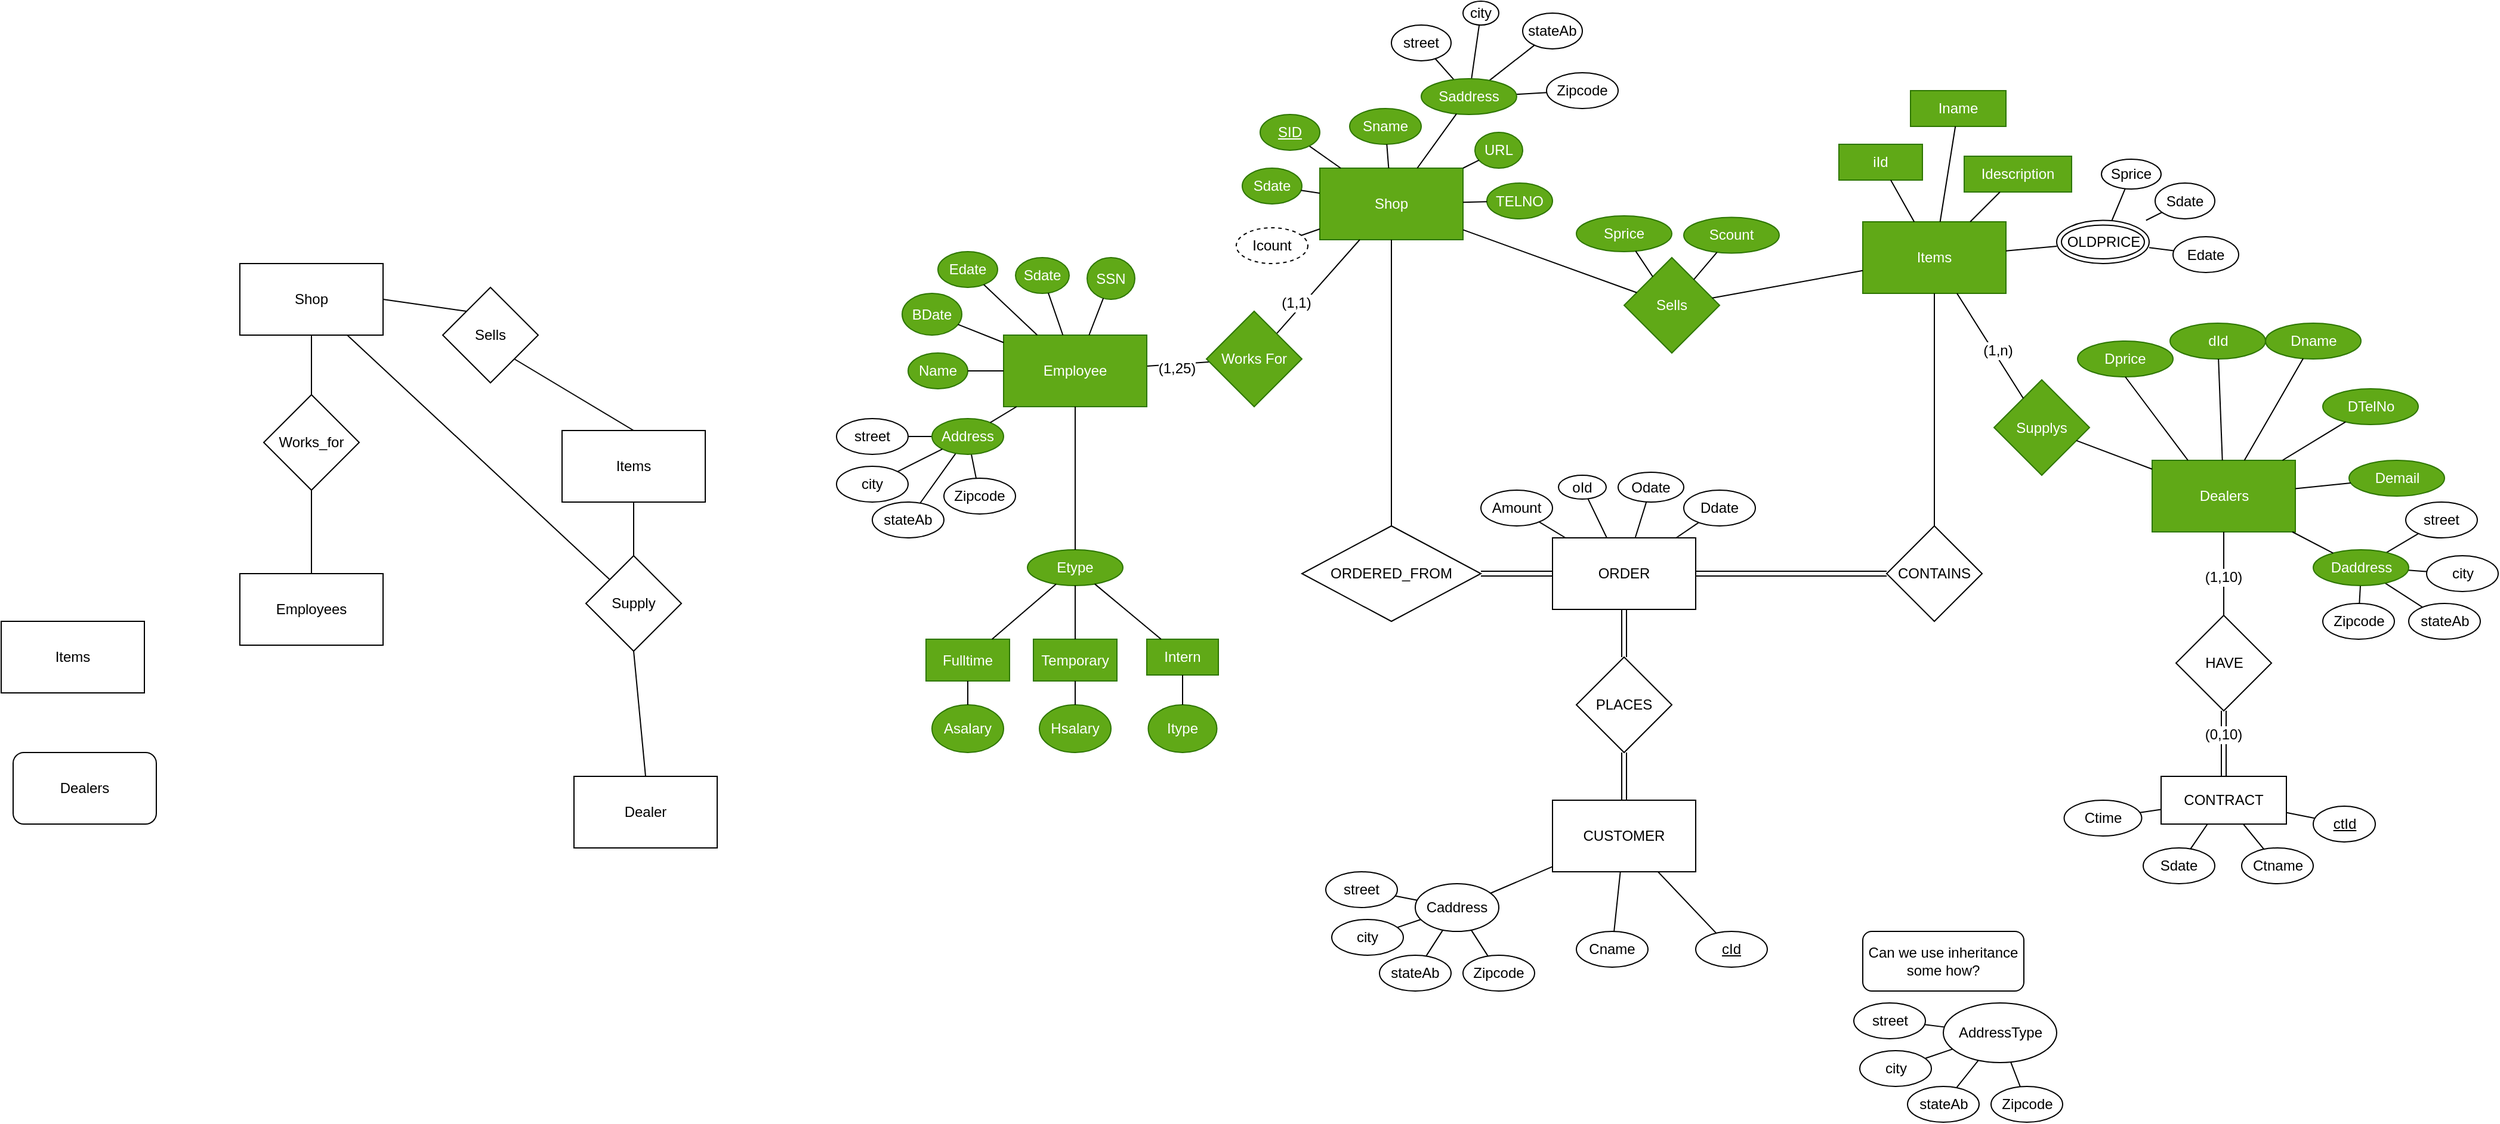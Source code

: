 <mxfile version="23.1.1" type="github">
  <diagram name="Page-1" id="Sn4nD9zG-_jlpiyMKoH1">
    <mxGraphModel dx="2840" dy="1083" grid="1" gridSize="10" guides="1" tooltips="1" connect="1" arrows="1" fold="1" page="1" pageScale="1" pageWidth="850" pageHeight="1100" math="0" shadow="0">
      <root>
        <mxCell id="0" />
        <mxCell id="1" parent="0" />
        <mxCell id="K-MZXN58Cj5F6070ULld-1" value="Shop" style="rounded=0;whiteSpace=wrap;html=1;fillColor=#60a917;fontColor=#ffffff;strokeColor=#2D7600;" parent="1" vertex="1">
          <mxGeometry x="335" y="210" width="120" height="60" as="geometry" />
        </mxCell>
        <mxCell id="K-MZXN58Cj5F6070ULld-3" value="" style="endArrow=none;html=1;rounded=0;" parent="1" source="K-MZXN58Cj5F6070ULld-4" target="K-MZXN58Cj5F6070ULld-1" edge="1">
          <mxGeometry width="50" height="50" relative="1" as="geometry">
            <mxPoint x="307.5" y="180" as="sourcePoint" />
            <mxPoint x="335" y="210" as="targetPoint" />
          </mxGeometry>
        </mxCell>
        <mxCell id="K-MZXN58Cj5F6070ULld-4" value="&lt;u&gt;SID&lt;/u&gt;" style="ellipse;whiteSpace=wrap;html=1;fillColor=#60a917;fontColor=#ffffff;strokeColor=#2D7600;" parent="1" vertex="1">
          <mxGeometry x="285" y="165" width="50" height="30" as="geometry" />
        </mxCell>
        <mxCell id="K-MZXN58Cj5F6070ULld-6" value="Sname" style="ellipse;whiteSpace=wrap;html=1;fillColor=#60a917;fontColor=#ffffff;strokeColor=#2D7600;" parent="1" vertex="1">
          <mxGeometry x="360" y="160" width="60" height="30" as="geometry" />
        </mxCell>
        <mxCell id="K-MZXN58Cj5F6070ULld-9" value="" style="endArrow=none;html=1;rounded=0;" parent="1" source="K-MZXN58Cj5F6070ULld-1" target="K-MZXN58Cj5F6070ULld-6" edge="1">
          <mxGeometry width="50" height="50" relative="1" as="geometry">
            <mxPoint x="375" y="220" as="sourcePoint" />
            <mxPoint x="425" y="170" as="targetPoint" />
          </mxGeometry>
        </mxCell>
        <mxCell id="fTf54i_aLYuV5bE5wULY-44" style="edgeStyle=none;rounded=0;orthogonalLoop=1;jettySize=auto;html=1;fontFamily=Helvetica;fontSize=12;fontColor=default;endArrow=none;endFill=0;" parent="1" source="K-MZXN58Cj5F6070ULld-10" target="fTf54i_aLYuV5bE5wULY-36" edge="1">
          <mxGeometry relative="1" as="geometry" />
        </mxCell>
        <mxCell id="fTf54i_aLYuV5bE5wULY-45" style="edgeStyle=none;rounded=0;orthogonalLoop=1;jettySize=auto;html=1;fontFamily=Helvetica;fontSize=12;fontColor=default;endArrow=none;endFill=0;" parent="1" source="K-MZXN58Cj5F6070ULld-10" target="fTf54i_aLYuV5bE5wULY-37" edge="1">
          <mxGeometry relative="1" as="geometry">
            <mxPoint x="515" y="140" as="sourcePoint" />
          </mxGeometry>
        </mxCell>
        <mxCell id="fTf54i_aLYuV5bE5wULY-46" style="edgeStyle=none;rounded=0;orthogonalLoop=1;jettySize=auto;html=1;fontFamily=Helvetica;fontSize=12;fontColor=default;endArrow=none;endFill=0;" parent="1" source="K-MZXN58Cj5F6070ULld-10" target="fTf54i_aLYuV5bE5wULY-38" edge="1">
          <mxGeometry relative="1" as="geometry" />
        </mxCell>
        <mxCell id="fTf54i_aLYuV5bE5wULY-47" style="edgeStyle=none;rounded=0;orthogonalLoop=1;jettySize=auto;html=1;fontFamily=Helvetica;fontSize=12;fontColor=default;endArrow=none;endFill=0;" parent="1" source="K-MZXN58Cj5F6070ULld-10" target="fTf54i_aLYuV5bE5wULY-39" edge="1">
          <mxGeometry relative="1" as="geometry" />
        </mxCell>
        <mxCell id="K-MZXN58Cj5F6070ULld-10" value="Saddress" style="ellipse;whiteSpace=wrap;html=1;fillColor=#60a917;fontColor=#ffffff;strokeColor=#2D7600;" parent="1" vertex="1">
          <mxGeometry x="420" y="135" width="80" height="30" as="geometry" />
        </mxCell>
        <mxCell id="K-MZXN58Cj5F6070ULld-11" value="" style="endArrow=none;html=1;rounded=0;" parent="1" source="K-MZXN58Cj5F6070ULld-1" target="K-MZXN58Cj5F6070ULld-10" edge="1">
          <mxGeometry width="50" height="50" relative="1" as="geometry">
            <mxPoint x="455" y="220" as="sourcePoint" />
            <mxPoint x="485" y="180" as="targetPoint" />
          </mxGeometry>
        </mxCell>
        <mxCell id="K-MZXN58Cj5F6070ULld-13" value="Sdate" style="ellipse;whiteSpace=wrap;html=1;fillColor=#60a917;fontColor=#ffffff;strokeColor=#2D7600;" parent="1" vertex="1">
          <mxGeometry x="270" y="210" width="50" height="30" as="geometry" />
        </mxCell>
        <mxCell id="K-MZXN58Cj5F6070ULld-14" value="" style="endArrow=none;html=1;rounded=0;" parent="1" source="K-MZXN58Cj5F6070ULld-13" target="K-MZXN58Cj5F6070ULld-1" edge="1">
          <mxGeometry width="50" height="50" relative="1" as="geometry">
            <mxPoint x="295" y="270" as="sourcePoint" />
            <mxPoint x="335" y="220" as="targetPoint" />
          </mxGeometry>
        </mxCell>
        <mxCell id="K-MZXN58Cj5F6070ULld-16" value="URL" style="ellipse;whiteSpace=wrap;html=1;fillColor=#60a917;fontColor=#ffffff;strokeColor=#2D7600;" parent="1" vertex="1">
          <mxGeometry x="465" y="180" width="40" height="30" as="geometry" />
        </mxCell>
        <mxCell id="K-MZXN58Cj5F6070ULld-19" value="TELNO" style="ellipse;whiteSpace=wrap;html=1;fillColor=#60a917;fontColor=#ffffff;strokeColor=#2D7600;" parent="1" vertex="1">
          <mxGeometry x="475" y="222.5" width="55" height="30" as="geometry" />
        </mxCell>
        <mxCell id="K-MZXN58Cj5F6070ULld-21" value="" style="endArrow=none;html=1;rounded=0;" parent="1" source="K-MZXN58Cj5F6070ULld-16" target="K-MZXN58Cj5F6070ULld-1" edge="1">
          <mxGeometry width="50" height="50" relative="1" as="geometry">
            <mxPoint x="375" y="330" as="sourcePoint" />
            <mxPoint x="425" y="280" as="targetPoint" />
          </mxGeometry>
        </mxCell>
        <mxCell id="K-MZXN58Cj5F6070ULld-22" value="" style="endArrow=none;html=1;rounded=0;" parent="1" source="K-MZXN58Cj5F6070ULld-19" target="K-MZXN58Cj5F6070ULld-1" edge="1">
          <mxGeometry width="50" height="50" relative="1" as="geometry">
            <mxPoint x="615" y="210" as="sourcePoint" />
            <mxPoint x="465" y="250" as="targetPoint" />
          </mxGeometry>
        </mxCell>
        <mxCell id="fTf54i_aLYuV5bE5wULY-104" style="edgeStyle=none;rounded=0;orthogonalLoop=1;jettySize=auto;html=1;fontFamily=Helvetica;fontSize=12;fontColor=default;endArrow=none;endFill=0;" parent="1" source="K-MZXN58Cj5F6070ULld-24" target="K-MZXN58Cj5F6070ULld-43" edge="1">
          <mxGeometry relative="1" as="geometry" />
        </mxCell>
        <mxCell id="K-MZXN58Cj5F6070ULld-24" value="Employee" style="rounded=0;whiteSpace=wrap;html=1;fillColor=#60a917;fontColor=#ffffff;strokeColor=#2D7600;" parent="1" vertex="1">
          <mxGeometry x="70" y="350" width="120" height="60" as="geometry" />
        </mxCell>
        <mxCell id="K-MZXN58Cj5F6070ULld-27" value="SSN" style="ellipse;whiteSpace=wrap;html=1;fillColor=#60a917;fontColor=#ffffff;strokeColor=#2D7600;" parent="1" vertex="1">
          <mxGeometry x="140" y="285" width="40" height="35" as="geometry" />
        </mxCell>
        <mxCell id="K-MZXN58Cj5F6070ULld-30" value="" style="endArrow=none;html=1;rounded=0;" parent="1" source="K-MZXN58Cj5F6070ULld-24" target="K-MZXN58Cj5F6070ULld-27" edge="1">
          <mxGeometry width="50" height="50" relative="1" as="geometry">
            <mxPoint x="90" y="430" as="sourcePoint" />
            <mxPoint x="140" y="380" as="targetPoint" />
          </mxGeometry>
        </mxCell>
        <mxCell id="K-MZXN58Cj5F6070ULld-31" value="Sdate" style="ellipse;whiteSpace=wrap;html=1;fillColor=#60a917;fontColor=#ffffff;strokeColor=#2D7600;" parent="1" vertex="1">
          <mxGeometry x="80" y="285" width="45" height="30" as="geometry" />
        </mxCell>
        <mxCell id="K-MZXN58Cj5F6070ULld-32" value="Edate" style="ellipse;whiteSpace=wrap;html=1;fillColor=#60a917;fontColor=#ffffff;strokeColor=#2D7600;" parent="1" vertex="1">
          <mxGeometry x="15" y="280" width="50" height="30" as="geometry" />
        </mxCell>
        <mxCell id="K-MZXN58Cj5F6070ULld-33" value="BDate" style="ellipse;whiteSpace=wrap;html=1;fillColor=#60a917;fontColor=#ffffff;strokeColor=#2D7600;" parent="1" vertex="1">
          <mxGeometry x="-15" y="315" width="50" height="35" as="geometry" />
        </mxCell>
        <mxCell id="K-MZXN58Cj5F6070ULld-34" value="Name" style="ellipse;whiteSpace=wrap;html=1;fillColor=#60a917;fontColor=#ffffff;strokeColor=#2D7600;" parent="1" vertex="1">
          <mxGeometry x="-10" y="365" width="50" height="30" as="geometry" />
        </mxCell>
        <mxCell id="fTf54i_aLYuV5bE5wULY-48" style="edgeStyle=none;rounded=0;orthogonalLoop=1;jettySize=auto;html=1;fontFamily=Helvetica;fontSize=12;fontColor=default;endArrow=none;endFill=0;" parent="1" source="K-MZXN58Cj5F6070ULld-35" target="fTf54i_aLYuV5bE5wULY-43" edge="1">
          <mxGeometry relative="1" as="geometry" />
        </mxCell>
        <mxCell id="fTf54i_aLYuV5bE5wULY-49" style="edgeStyle=none;rounded=0;orthogonalLoop=1;jettySize=auto;html=1;fontFamily=Helvetica;fontSize=12;fontColor=default;endArrow=none;endFill=0;" parent="1" source="K-MZXN58Cj5F6070ULld-35" target="fTf54i_aLYuV5bE5wULY-42" edge="1">
          <mxGeometry relative="1" as="geometry" />
        </mxCell>
        <mxCell id="fTf54i_aLYuV5bE5wULY-50" style="edgeStyle=none;rounded=0;orthogonalLoop=1;jettySize=auto;html=1;fontFamily=Helvetica;fontSize=12;fontColor=default;endArrow=none;endFill=0;" parent="1" source="K-MZXN58Cj5F6070ULld-35" target="fTf54i_aLYuV5bE5wULY-40" edge="1">
          <mxGeometry relative="1" as="geometry" />
        </mxCell>
        <mxCell id="K-MZXN58Cj5F6070ULld-35" value="Address" style="ellipse;whiteSpace=wrap;html=1;fillColor=#60a917;fontColor=#ffffff;strokeColor=#2D7600;" parent="1" vertex="1">
          <mxGeometry x="10" y="420" width="60" height="30" as="geometry" />
        </mxCell>
        <mxCell id="K-MZXN58Cj5F6070ULld-37" value="" style="endArrow=none;html=1;rounded=0;" parent="1" source="K-MZXN58Cj5F6070ULld-35" target="K-MZXN58Cj5F6070ULld-24" edge="1">
          <mxGeometry width="50" height="50" relative="1" as="geometry">
            <mxPoint x="280" y="660" as="sourcePoint" />
            <mxPoint x="330" y="610" as="targetPoint" />
          </mxGeometry>
        </mxCell>
        <mxCell id="K-MZXN58Cj5F6070ULld-38" value="" style="endArrow=none;html=1;rounded=0;" parent="1" source="K-MZXN58Cj5F6070ULld-34" target="K-MZXN58Cj5F6070ULld-24" edge="1">
          <mxGeometry width="50" height="50" relative="1" as="geometry">
            <mxPoint x="130" y="560" as="sourcePoint" />
            <mxPoint x="180" y="510" as="targetPoint" />
          </mxGeometry>
        </mxCell>
        <mxCell id="K-MZXN58Cj5F6070ULld-39" value="" style="endArrow=none;html=1;rounded=0;" parent="1" source="K-MZXN58Cj5F6070ULld-33" target="K-MZXN58Cj5F6070ULld-24" edge="1">
          <mxGeometry width="50" height="50" relative="1" as="geometry">
            <mxPoint x="-60" y="330" as="sourcePoint" />
            <mxPoint x="-10" y="314.375" as="targetPoint" />
          </mxGeometry>
        </mxCell>
        <mxCell id="K-MZXN58Cj5F6070ULld-40" value="" style="endArrow=none;html=1;rounded=0;" parent="1" source="K-MZXN58Cj5F6070ULld-24" target="K-MZXN58Cj5F6070ULld-32" edge="1">
          <mxGeometry width="50" height="50" relative="1" as="geometry">
            <mxPoint x="-10" y="291.765" as="sourcePoint" />
            <mxPoint x="-30" y="270" as="targetPoint" />
          </mxGeometry>
        </mxCell>
        <mxCell id="K-MZXN58Cj5F6070ULld-41" value="" style="endArrow=none;html=1;rounded=0;" parent="1" source="K-MZXN58Cj5F6070ULld-31" target="K-MZXN58Cj5F6070ULld-24" edge="1">
          <mxGeometry width="50" height="50" relative="1" as="geometry">
            <mxPoint x="-70" y="280" as="sourcePoint" />
            <mxPoint x="-10" y="274.118" as="targetPoint" />
          </mxGeometry>
        </mxCell>
        <mxCell id="fTf54i_aLYuV5bE5wULY-105" style="edgeStyle=none;rounded=0;orthogonalLoop=1;jettySize=auto;html=1;fontFamily=Helvetica;fontSize=12;fontColor=default;endArrow=none;endFill=0;" parent="1" source="K-MZXN58Cj5F6070ULld-43" target="K-MZXN58Cj5F6070ULld-1" edge="1">
          <mxGeometry relative="1" as="geometry" />
        </mxCell>
        <mxCell id="K-MZXN58Cj5F6070ULld-43" value="Works For" style="rhombus;whiteSpace=wrap;html=1;fillColor=#60a917;fontColor=#ffffff;strokeColor=#2D7600;" parent="1" vertex="1">
          <mxGeometry x="240" y="330" width="80" height="80" as="geometry" />
        </mxCell>
        <mxCell id="nZfnOuneFazvMQ7j1-I3-1" value="Sells" style="rhombus;whiteSpace=wrap;html=1;fillColor=#60a917;strokeColor=#2D7600;fontColor=#ffffff;" parent="1" vertex="1">
          <mxGeometry x="590" y="285" width="80" height="80" as="geometry" />
        </mxCell>
        <mxCell id="nZfnOuneFazvMQ7j1-I3-2" value="" style="endArrow=none;html=1;rounded=0;" parent="1" source="K-MZXN58Cj5F6070ULld-1" target="nZfnOuneFazvMQ7j1-I3-1" edge="1">
          <mxGeometry width="50" height="50" relative="1" as="geometry">
            <mxPoint x="440" y="360" as="sourcePoint" />
            <mxPoint x="490" y="310" as="targetPoint" />
          </mxGeometry>
        </mxCell>
        <mxCell id="nZfnOuneFazvMQ7j1-I3-3" value="Items" style="rounded=0;whiteSpace=wrap;html=1;fillColor=#60a917;fontColor=#ffffff;strokeColor=#2D7600;" parent="1" vertex="1">
          <mxGeometry x="790" y="255" width="120" height="60" as="geometry" />
        </mxCell>
        <mxCell id="nZfnOuneFazvMQ7j1-I3-4" value="" style="endArrow=none;html=1;rounded=0;" parent="1" source="nZfnOuneFazvMQ7j1-I3-3" target="nZfnOuneFazvMQ7j1-I3-1" edge="1">
          <mxGeometry width="50" height="50" relative="1" as="geometry">
            <mxPoint x="630" y="400" as="sourcePoint" />
            <mxPoint x="680" y="350" as="targetPoint" />
          </mxGeometry>
        </mxCell>
        <mxCell id="nZfnOuneFazvMQ7j1-I3-5" value="Sprice" style="ellipse;whiteSpace=wrap;html=1;fillColor=#60a917;fontColor=#ffffff;strokeColor=#2D7600;" parent="1" vertex="1">
          <mxGeometry x="550" y="250" width="80" height="30" as="geometry" />
        </mxCell>
        <mxCell id="nZfnOuneFazvMQ7j1-I3-6" value="Scount" style="ellipse;whiteSpace=wrap;html=1;fillColor=#60a917;fontColor=#ffffff;strokeColor=#2D7600;" parent="1" vertex="1">
          <mxGeometry x="640" y="251.25" width="80" height="30" as="geometry" />
        </mxCell>
        <mxCell id="nZfnOuneFazvMQ7j1-I3-9" value="Dealers" style="rounded=0;whiteSpace=wrap;html=1;fillColor=#60a917;fontColor=#ffffff;strokeColor=#2D7600;" parent="1" vertex="1">
          <mxGeometry x="1032.5" y="455" width="120" height="60" as="geometry" />
        </mxCell>
        <mxCell id="nZfnOuneFazvMQ7j1-I3-10" value="Supplys" style="rhombus;whiteSpace=wrap;html=1;fillColor=#60a917;fontColor=#ffffff;strokeColor=#2D7600;" parent="1" vertex="1">
          <mxGeometry x="900" y="387.5" width="80" height="80" as="geometry" />
        </mxCell>
        <mxCell id="nZfnOuneFazvMQ7j1-I3-11" value="" style="endArrow=none;html=1;rounded=0;" parent="1" source="nZfnOuneFazvMQ7j1-I3-9" target="nZfnOuneFazvMQ7j1-I3-10" edge="1">
          <mxGeometry width="50" height="50" relative="1" as="geometry">
            <mxPoint x="840" y="630" as="sourcePoint" />
            <mxPoint x="890" y="580" as="targetPoint" />
          </mxGeometry>
        </mxCell>
        <mxCell id="nZfnOuneFazvMQ7j1-I3-12" value="" style="endArrow=none;html=1;rounded=0;" parent="1" source="nZfnOuneFazvMQ7j1-I3-10" target="nZfnOuneFazvMQ7j1-I3-3" edge="1">
          <mxGeometry width="50" height="50" relative="1" as="geometry">
            <mxPoint x="810" y="450" as="sourcePoint" />
            <mxPoint x="860" y="400" as="targetPoint" />
          </mxGeometry>
        </mxCell>
        <mxCell id="nZfnOuneFazvMQ7j1-I3-14" value="Dname" style="ellipse;whiteSpace=wrap;html=1;fillColor=#60a917;fontColor=#ffffff;strokeColor=#2D7600;" parent="1" vertex="1">
          <mxGeometry x="1127.5" y="340" width="80" height="30" as="geometry" />
        </mxCell>
        <mxCell id="nZfnOuneFazvMQ7j1-I3-16" value="Etype" style="ellipse;whiteSpace=wrap;html=1;fillColor=#60a917;fontColor=#ffffff;strokeColor=#2D7600;" parent="1" vertex="1">
          <mxGeometry x="90" y="530" width="80" height="30" as="geometry" />
        </mxCell>
        <mxCell id="nZfnOuneFazvMQ7j1-I3-17" value="" style="endArrow=none;html=1;rounded=0;" parent="1" source="nZfnOuneFazvMQ7j1-I3-16" target="K-MZXN58Cj5F6070ULld-24" edge="1">
          <mxGeometry width="50" height="50" relative="1" as="geometry">
            <mxPoint x="230" y="580" as="sourcePoint" />
            <mxPoint x="280" y="530" as="targetPoint" />
          </mxGeometry>
        </mxCell>
        <mxCell id="nZfnOuneFazvMQ7j1-I3-18" value="Fulltime" style="rounded=0;whiteSpace=wrap;html=1;fillColor=#60a917;fontColor=#ffffff;strokeColor=#2D7600;" parent="1" vertex="1">
          <mxGeometry x="5" y="605" width="70" height="35" as="geometry" />
        </mxCell>
        <mxCell id="nZfnOuneFazvMQ7j1-I3-19" value="&amp;nbsp;Temporary&amp;nbsp;" style="rounded=0;whiteSpace=wrap;html=1;fillColor=#60a917;fontColor=#ffffff;strokeColor=#2D7600;" parent="1" vertex="1">
          <mxGeometry x="95" y="605" width="70" height="35" as="geometry" />
        </mxCell>
        <mxCell id="nZfnOuneFazvMQ7j1-I3-20" value="Intern" style="rounded=0;whiteSpace=wrap;html=1;fillColor=#60a917;fontColor=#ffffff;strokeColor=#2D7600;" parent="1" vertex="1">
          <mxGeometry x="190" y="605" width="60" height="30" as="geometry" />
        </mxCell>
        <mxCell id="nZfnOuneFazvMQ7j1-I3-21" value="" style="endArrow=none;html=1;rounded=0;" parent="1" source="nZfnOuneFazvMQ7j1-I3-18" target="nZfnOuneFazvMQ7j1-I3-16" edge="1">
          <mxGeometry width="50" height="50" relative="1" as="geometry">
            <mxPoint x="280" y="700" as="sourcePoint" />
            <mxPoint x="330" y="650" as="targetPoint" />
          </mxGeometry>
        </mxCell>
        <mxCell id="nZfnOuneFazvMQ7j1-I3-22" value="" style="endArrow=none;html=1;rounded=0;" parent="1" source="nZfnOuneFazvMQ7j1-I3-19" target="nZfnOuneFazvMQ7j1-I3-16" edge="1">
          <mxGeometry width="50" height="50" relative="1" as="geometry">
            <mxPoint x="265" y="740" as="sourcePoint" />
            <mxPoint x="292" y="646" as="targetPoint" />
          </mxGeometry>
        </mxCell>
        <mxCell id="nZfnOuneFazvMQ7j1-I3-23" value="" style="endArrow=none;html=1;rounded=0;" parent="1" source="nZfnOuneFazvMQ7j1-I3-20" target="nZfnOuneFazvMQ7j1-I3-16" edge="1">
          <mxGeometry width="50" height="50" relative="1" as="geometry">
            <mxPoint x="390" y="740" as="sourcePoint" />
            <mxPoint x="320" y="650" as="targetPoint" />
          </mxGeometry>
        </mxCell>
        <mxCell id="nZfnOuneFazvMQ7j1-I3-24" value="Asalary" style="ellipse;whiteSpace=wrap;html=1;fillColor=#60a917;fontColor=#ffffff;strokeColor=#2D7600;" parent="1" vertex="1">
          <mxGeometry x="10" y="660" width="60" height="40" as="geometry" />
        </mxCell>
        <mxCell id="nZfnOuneFazvMQ7j1-I3-25" value="Hsalary" style="ellipse;whiteSpace=wrap;html=1;fillColor=#60a917;fontColor=#ffffff;strokeColor=#2D7600;" parent="1" vertex="1">
          <mxGeometry x="100" y="660" width="60" height="40" as="geometry" />
        </mxCell>
        <mxCell id="nZfnOuneFazvMQ7j1-I3-26" value="Itype" style="ellipse;whiteSpace=wrap;html=1;fillColor=#60a917;fontColor=#ffffff;strokeColor=#2D7600;" parent="1" vertex="1">
          <mxGeometry x="191.25" y="660" width="57.5" height="40" as="geometry" />
        </mxCell>
        <mxCell id="nZfnOuneFazvMQ7j1-I3-27" value="" style="endArrow=none;html=1;rounded=0;" parent="1" source="nZfnOuneFazvMQ7j1-I3-24" target="nZfnOuneFazvMQ7j1-I3-18" edge="1">
          <mxGeometry width="50" height="50" relative="1" as="geometry">
            <mxPoint x="-140" y="669.289" as="sourcePoint" />
            <mxPoint x="-140" y="619.289" as="targetPoint" />
          </mxGeometry>
        </mxCell>
        <mxCell id="nZfnOuneFazvMQ7j1-I3-28" value="" style="endArrow=none;html=1;rounded=0;" parent="1" source="nZfnOuneFazvMQ7j1-I3-25" target="nZfnOuneFazvMQ7j1-I3-19" edge="1">
          <mxGeometry width="50" height="50" relative="1" as="geometry">
            <mxPoint x="-127" y="700" as="sourcePoint" />
            <mxPoint x="-115" y="650" as="targetPoint" />
          </mxGeometry>
        </mxCell>
        <mxCell id="nZfnOuneFazvMQ7j1-I3-29" value="" style="endArrow=none;html=1;rounded=0;" parent="1" source="nZfnOuneFazvMQ7j1-I3-26" target="nZfnOuneFazvMQ7j1-I3-20" edge="1">
          <mxGeometry width="50" height="50" relative="1" as="geometry">
            <mxPoint x="-117" y="710" as="sourcePoint" />
            <mxPoint x="-105" y="660" as="targetPoint" />
          </mxGeometry>
        </mxCell>
        <mxCell id="nZfnOuneFazvMQ7j1-I3-31" value="dId" style="ellipse;whiteSpace=wrap;html=1;fillColor=#60a917;fontColor=#ffffff;strokeColor=#2D7600;" parent="1" vertex="1">
          <mxGeometry x="1047.5" y="340" width="80" height="30" as="geometry" />
        </mxCell>
        <mxCell id="nZfnOuneFazvMQ7j1-I3-32" value="" style="endArrow=none;html=1;rounded=0;" parent="1" source="nZfnOuneFazvMQ7j1-I3-9" target="nZfnOuneFazvMQ7j1-I3-31" edge="1">
          <mxGeometry width="50" height="50" relative="1" as="geometry">
            <mxPoint x="1037.5" y="105" as="sourcePoint" />
            <mxPoint x="1087.5" y="55" as="targetPoint" />
          </mxGeometry>
        </mxCell>
        <mxCell id="nZfnOuneFazvMQ7j1-I3-33" value="" style="endArrow=none;html=1;rounded=0;" parent="1" source="nZfnOuneFazvMQ7j1-I3-9" target="nZfnOuneFazvMQ7j1-I3-14" edge="1">
          <mxGeometry width="50" height="50" relative="1" as="geometry">
            <mxPoint x="1165.5" y="125" as="sourcePoint" />
            <mxPoint x="1107.5" y="55" as="targetPoint" />
          </mxGeometry>
        </mxCell>
        <mxCell id="nZfnOuneFazvMQ7j1-I3-34" value="DTelNo" style="ellipse;whiteSpace=wrap;html=1;fillColor=#60a917;fontColor=#ffffff;strokeColor=#2D7600;" parent="1" vertex="1">
          <mxGeometry x="1175.5" y="395" width="80" height="30" as="geometry" />
        </mxCell>
        <mxCell id="nZfnOuneFazvMQ7j1-I3-35" value="" style="endArrow=none;html=1;rounded=0;" parent="1" source="nZfnOuneFazvMQ7j1-I3-9" target="nZfnOuneFazvMQ7j1-I3-34" edge="1">
          <mxGeometry width="50" height="50" relative="1" as="geometry">
            <mxPoint x="1207.5" y="125" as="sourcePoint" />
            <mxPoint x="1207.5" y="55" as="targetPoint" />
          </mxGeometry>
        </mxCell>
        <mxCell id="nZfnOuneFazvMQ7j1-I3-36" value="&lt;br&gt;Demail&lt;div&gt;&lt;br&gt;&lt;/div&gt;" style="ellipse;whiteSpace=wrap;html=1;fillColor=#60a917;fontColor=#ffffff;strokeColor=#2D7600;" parent="1" vertex="1">
          <mxGeometry x="1197.5" y="455" width="80" height="30" as="geometry" />
        </mxCell>
        <mxCell id="fTf54i_aLYuV5bE5wULY-53" style="edgeStyle=none;rounded=0;orthogonalLoop=1;jettySize=auto;html=1;fontFamily=Helvetica;fontSize=12;fontColor=default;endArrow=none;endFill=0;" parent="1" source="nZfnOuneFazvMQ7j1-I3-37" target="fTf54i_aLYuV5bE5wULY-31" edge="1">
          <mxGeometry relative="1" as="geometry" />
        </mxCell>
        <mxCell id="fTf54i_aLYuV5bE5wULY-54" style="edgeStyle=none;rounded=0;orthogonalLoop=1;jettySize=auto;html=1;fontFamily=Helvetica;fontSize=12;fontColor=default;endArrow=none;endFill=0;" parent="1" source="nZfnOuneFazvMQ7j1-I3-37" target="fTf54i_aLYuV5bE5wULY-33" edge="1">
          <mxGeometry relative="1" as="geometry" />
        </mxCell>
        <mxCell id="fTf54i_aLYuV5bE5wULY-55" style="edgeStyle=none;rounded=0;orthogonalLoop=1;jettySize=auto;html=1;fontFamily=Helvetica;fontSize=12;fontColor=default;endArrow=none;endFill=0;" parent="1" source="nZfnOuneFazvMQ7j1-I3-37" target="fTf54i_aLYuV5bE5wULY-35" edge="1">
          <mxGeometry relative="1" as="geometry" />
        </mxCell>
        <mxCell id="fTf54i_aLYuV5bE5wULY-56" style="edgeStyle=none;rounded=0;orthogonalLoop=1;jettySize=auto;html=1;fontFamily=Helvetica;fontSize=12;fontColor=default;endArrow=none;endFill=0;" parent="1" source="nZfnOuneFazvMQ7j1-I3-37" target="fTf54i_aLYuV5bE5wULY-34" edge="1">
          <mxGeometry relative="1" as="geometry" />
        </mxCell>
        <mxCell id="nZfnOuneFazvMQ7j1-I3-37" value="Daddress" style="ellipse;whiteSpace=wrap;html=1;fillColor=#60a917;fontColor=#ffffff;strokeColor=#2D7600;" parent="1" vertex="1">
          <mxGeometry x="1167.5" y="530" width="80" height="30" as="geometry" />
        </mxCell>
        <mxCell id="nZfnOuneFazvMQ7j1-I3-40" value="" style="endArrow=none;html=1;rounded=0;" parent="1" source="nZfnOuneFazvMQ7j1-I3-9" target="nZfnOuneFazvMQ7j1-I3-37" edge="1">
          <mxGeometry width="50" height="50" relative="1" as="geometry">
            <mxPoint x="1267.5" y="235" as="sourcePoint" />
            <mxPoint x="1317.5" y="185" as="targetPoint" />
          </mxGeometry>
        </mxCell>
        <mxCell id="nZfnOuneFazvMQ7j1-I3-41" value="" style="endArrow=none;html=1;rounded=0;" parent="1" source="nZfnOuneFazvMQ7j1-I3-9" target="nZfnOuneFazvMQ7j1-I3-36" edge="1">
          <mxGeometry width="50" height="50" relative="1" as="geometry">
            <mxPoint x="1267.5" y="185" as="sourcePoint" />
            <mxPoint x="1347.5" y="180" as="targetPoint" />
          </mxGeometry>
        </mxCell>
        <mxCell id="nZfnOuneFazvMQ7j1-I3-42" value="" style="endArrow=none;html=1;rounded=0;" parent="1" source="nZfnOuneFazvMQ7j1-I3-5" target="nZfnOuneFazvMQ7j1-I3-1" edge="1">
          <mxGeometry width="50" height="50" relative="1" as="geometry">
            <mxPoint x="450" y="415" as="sourcePoint" />
            <mxPoint x="500" y="365" as="targetPoint" />
          </mxGeometry>
        </mxCell>
        <mxCell id="nZfnOuneFazvMQ7j1-I3-43" value="" style="endArrow=none;html=1;rounded=0;" parent="1" source="nZfnOuneFazvMQ7j1-I3-6" target="nZfnOuneFazvMQ7j1-I3-1" edge="1">
          <mxGeometry width="50" height="50" relative="1" as="geometry">
            <mxPoint x="980" y="325" as="sourcePoint" />
            <mxPoint x="1060" y="320" as="targetPoint" />
          </mxGeometry>
        </mxCell>
        <mxCell id="nZfnOuneFazvMQ7j1-I3-45" value="iId" style="rounded=0;whiteSpace=wrap;html=1;fillColor=#60a917;fontColor=#ffffff;strokeColor=#2D7600;" parent="1" vertex="1">
          <mxGeometry x="770" y="190" width="70" height="30" as="geometry" />
        </mxCell>
        <mxCell id="nZfnOuneFazvMQ7j1-I3-47" value="Idescription" style="rounded=0;whiteSpace=wrap;html=1;fillColor=#60a917;fontColor=#ffffff;strokeColor=#2D7600;" parent="1" vertex="1">
          <mxGeometry x="875" y="200" width="90" height="30" as="geometry" />
        </mxCell>
        <mxCell id="nZfnOuneFazvMQ7j1-I3-48" value="Iname" style="rounded=0;whiteSpace=wrap;html=1;fillColor=#60a917;fontColor=#ffffff;strokeColor=#2D7600;" parent="1" vertex="1">
          <mxGeometry x="830" y="145" width="80" height="30" as="geometry" />
        </mxCell>
        <mxCell id="nZfnOuneFazvMQ7j1-I3-49" value="" style="endArrow=none;html=1;rounded=0;" parent="1" source="nZfnOuneFazvMQ7j1-I3-45" target="nZfnOuneFazvMQ7j1-I3-3" edge="1">
          <mxGeometry width="50" height="50" relative="1" as="geometry">
            <mxPoint x="580" y="570" as="sourcePoint" />
            <mxPoint x="630" y="520" as="targetPoint" />
          </mxGeometry>
        </mxCell>
        <mxCell id="nZfnOuneFazvMQ7j1-I3-50" value="" style="endArrow=none;html=1;rounded=0;" parent="1" source="nZfnOuneFazvMQ7j1-I3-48" target="nZfnOuneFazvMQ7j1-I3-3" edge="1">
          <mxGeometry width="50" height="50" relative="1" as="geometry">
            <mxPoint x="620" y="580" as="sourcePoint" />
            <mxPoint x="650" y="490" as="targetPoint" />
          </mxGeometry>
        </mxCell>
        <mxCell id="nZfnOuneFazvMQ7j1-I3-51" value="" style="endArrow=none;html=1;rounded=0;" parent="1" source="nZfnOuneFazvMQ7j1-I3-47" target="nZfnOuneFazvMQ7j1-I3-3" edge="1">
          <mxGeometry width="50" height="50" relative="1" as="geometry">
            <mxPoint x="630" y="590" as="sourcePoint" />
            <mxPoint x="660" y="500" as="targetPoint" />
          </mxGeometry>
        </mxCell>
        <mxCell id="fTf54i_aLYuV5bE5wULY-16" style="edgeStyle=none;rounded=0;orthogonalLoop=1;jettySize=auto;html=1;fontFamily=Helvetica;fontSize=12;fontColor=default;endArrow=none;endFill=0;" parent="1" source="fTf54i_aLYuV5bE5wULY-9" target="fTf54i_aLYuV5bE5wULY-13" edge="1">
          <mxGeometry relative="1" as="geometry" />
        </mxCell>
        <mxCell id="fTf54i_aLYuV5bE5wULY-17" style="edgeStyle=none;rounded=0;orthogonalLoop=1;jettySize=auto;html=1;fontFamily=Helvetica;fontSize=12;fontColor=default;endArrow=none;endFill=0;" parent="1" source="fTf54i_aLYuV5bE5wULY-9" target="fTf54i_aLYuV5bE5wULY-14" edge="1">
          <mxGeometry relative="1" as="geometry" />
        </mxCell>
        <mxCell id="fTf54i_aLYuV5bE5wULY-18" style="edgeStyle=none;rounded=0;orthogonalLoop=1;jettySize=auto;html=1;fontFamily=Helvetica;fontSize=12;fontColor=default;endArrow=none;endFill=0;" parent="1" source="fTf54i_aLYuV5bE5wULY-9" target="fTf54i_aLYuV5bE5wULY-15" edge="1">
          <mxGeometry relative="1" as="geometry" />
        </mxCell>
        <mxCell id="fTf54i_aLYuV5bE5wULY-108" style="edgeStyle=none;rounded=0;orthogonalLoop=1;jettySize=auto;html=1;fontFamily=Helvetica;fontSize=12;fontColor=default;endArrow=none;endFill=0;" parent="1" source="fTf54i_aLYuV5bE5wULY-9" target="nZfnOuneFazvMQ7j1-I3-3" edge="1">
          <mxGeometry relative="1" as="geometry" />
        </mxCell>
        <mxCell id="fTf54i_aLYuV5bE5wULY-9" value="OLDPRICE" style="shape=doubleEllipse;whiteSpace=wrap;html=1;backgroundOutline=0;" parent="1" vertex="1">
          <mxGeometry x="952.5" y="253.75" width="77.5" height="36.25" as="geometry" />
        </mxCell>
        <mxCell id="fTf54i_aLYuV5bE5wULY-13" value="Sprice" style="ellipse;whiteSpace=wrap;html=1;strokeColor=default;align=center;verticalAlign=middle;fontFamily=Helvetica;fontSize=12;fontColor=default;fillColor=default;" parent="1" vertex="1">
          <mxGeometry x="990" y="202.5" width="50" height="25" as="geometry" />
        </mxCell>
        <mxCell id="fTf54i_aLYuV5bE5wULY-14" value="Sdate" style="ellipse;whiteSpace=wrap;html=1;strokeColor=default;align=center;verticalAlign=middle;fontFamily=Helvetica;fontSize=12;fontColor=default;fillColor=default;" parent="1" vertex="1">
          <mxGeometry x="1035" y="222.5" width="50" height="30" as="geometry" />
        </mxCell>
        <mxCell id="fTf54i_aLYuV5bE5wULY-15" value="Edate" style="ellipse;whiteSpace=wrap;html=1;strokeColor=default;align=center;verticalAlign=middle;fontFamily=Helvetica;fontSize=12;fontColor=default;fillColor=default;" parent="1" vertex="1">
          <mxGeometry x="1050" y="267.5" width="55" height="30" as="geometry" />
        </mxCell>
        <mxCell id="fTf54i_aLYuV5bE5wULY-24" style="edgeStyle=none;rounded=0;orthogonalLoop=1;jettySize=auto;html=1;fontFamily=Helvetica;fontSize=12;fontColor=default;endArrow=none;endFill=0;" parent="1" source="fTf54i_aLYuV5bE5wULY-19" target="fTf54i_aLYuV5bE5wULY-20" edge="1">
          <mxGeometry relative="1" as="geometry" />
        </mxCell>
        <mxCell id="fTf54i_aLYuV5bE5wULY-25" style="edgeStyle=none;rounded=0;orthogonalLoop=1;jettySize=auto;html=1;fontFamily=Helvetica;fontSize=12;fontColor=default;endArrow=none;endFill=0;" parent="1" source="fTf54i_aLYuV5bE5wULY-19" target="fTf54i_aLYuV5bE5wULY-21" edge="1">
          <mxGeometry relative="1" as="geometry" />
        </mxCell>
        <mxCell id="fTf54i_aLYuV5bE5wULY-26" style="edgeStyle=none;rounded=0;orthogonalLoop=1;jettySize=auto;html=1;fontFamily=Helvetica;fontSize=12;fontColor=default;endArrow=none;endFill=0;" parent="1" source="fTf54i_aLYuV5bE5wULY-19" target="fTf54i_aLYuV5bE5wULY-22" edge="1">
          <mxGeometry relative="1" as="geometry" />
        </mxCell>
        <mxCell id="fTf54i_aLYuV5bE5wULY-27" style="edgeStyle=none;rounded=0;orthogonalLoop=1;jettySize=auto;html=1;fontFamily=Helvetica;fontSize=12;fontColor=default;endArrow=none;endFill=0;" parent="1" source="fTf54i_aLYuV5bE5wULY-19" target="fTf54i_aLYuV5bE5wULY-23" edge="1">
          <mxGeometry relative="1" as="geometry" />
        </mxCell>
        <mxCell id="fTf54i_aLYuV5bE5wULY-19" value="CONTRACT" style="rounded=0;whiteSpace=wrap;html=1;strokeColor=default;align=center;verticalAlign=middle;fontFamily=Helvetica;fontSize=12;fontColor=default;fillColor=default;" parent="1" vertex="1">
          <mxGeometry x="1040" y="720" width="105" height="40" as="geometry" />
        </mxCell>
        <mxCell id="fTf54i_aLYuV5bE5wULY-20" value="&lt;u&gt;ctId&lt;/u&gt;" style="ellipse;whiteSpace=wrap;html=1;strokeColor=default;align=center;verticalAlign=middle;fontFamily=Helvetica;fontSize=12;fontColor=default;fillColor=default;" parent="1" vertex="1">
          <mxGeometry x="1167.5" y="745" width="52" height="30" as="geometry" />
        </mxCell>
        <mxCell id="fTf54i_aLYuV5bE5wULY-21" value="Ctname" style="ellipse;whiteSpace=wrap;html=1;strokeColor=default;align=center;verticalAlign=middle;fontFamily=Helvetica;fontSize=12;fontColor=default;fillColor=default;" parent="1" vertex="1">
          <mxGeometry x="1107.5" y="780" width="60" height="30" as="geometry" />
        </mxCell>
        <mxCell id="fTf54i_aLYuV5bE5wULY-22" value="Sdate" style="ellipse;whiteSpace=wrap;html=1;strokeColor=default;align=center;verticalAlign=middle;fontFamily=Helvetica;fontSize=12;fontColor=default;fillColor=default;" parent="1" vertex="1">
          <mxGeometry x="1025" y="780" width="60" height="30" as="geometry" />
        </mxCell>
        <mxCell id="fTf54i_aLYuV5bE5wULY-23" value="Ctime" style="ellipse;whiteSpace=wrap;html=1;strokeColor=default;align=center;verticalAlign=middle;fontFamily=Helvetica;fontSize=12;fontColor=default;fillColor=default;" parent="1" vertex="1">
          <mxGeometry x="958.75" y="740" width="65" height="30" as="geometry" />
        </mxCell>
        <mxCell id="fTf54i_aLYuV5bE5wULY-31" value="street" style="ellipse;whiteSpace=wrap;html=1;strokeColor=default;align=center;verticalAlign=middle;fontFamily=Helvetica;fontSize=12;fontColor=default;fillColor=default;" parent="1" vertex="1">
          <mxGeometry x="1245" y="490" width="60" height="30" as="geometry" />
        </mxCell>
        <mxCell id="fTf54i_aLYuV5bE5wULY-33" value="city" style="ellipse;whiteSpace=wrap;html=1;strokeColor=default;align=center;verticalAlign=middle;fontFamily=Helvetica;fontSize=12;fontColor=default;fillColor=default;" parent="1" vertex="1">
          <mxGeometry x="1262.5" y="535" width="60" height="30" as="geometry" />
        </mxCell>
        <mxCell id="fTf54i_aLYuV5bE5wULY-34" value="stateAb" style="ellipse;whiteSpace=wrap;html=1;strokeColor=default;align=center;verticalAlign=middle;fontFamily=Helvetica;fontSize=12;fontColor=default;fillColor=default;" parent="1" vertex="1">
          <mxGeometry x="1247.5" y="575" width="60" height="30" as="geometry" />
        </mxCell>
        <mxCell id="fTf54i_aLYuV5bE5wULY-35" value="Zipcode" style="ellipse;whiteSpace=wrap;html=1;strokeColor=default;align=center;verticalAlign=middle;fontFamily=Helvetica;fontSize=12;fontColor=default;fillColor=default;" parent="1" vertex="1">
          <mxGeometry x="1175.5" y="575" width="60" height="30" as="geometry" />
        </mxCell>
        <mxCell id="fTf54i_aLYuV5bE5wULY-36" value="street" style="ellipse;whiteSpace=wrap;html=1;strokeColor=default;align=center;verticalAlign=middle;fontFamily=Helvetica;fontSize=12;fontColor=default;fillColor=default;" parent="1" vertex="1">
          <mxGeometry x="395" y="90" width="50" height="30" as="geometry" />
        </mxCell>
        <mxCell id="fTf54i_aLYuV5bE5wULY-37" value="city" style="ellipse;whiteSpace=wrap;html=1;strokeColor=default;align=center;verticalAlign=middle;fontFamily=Helvetica;fontSize=12;fontColor=default;fillColor=default;" parent="1" vertex="1">
          <mxGeometry x="455" y="70" width="30" height="20" as="geometry" />
        </mxCell>
        <mxCell id="fTf54i_aLYuV5bE5wULY-38" value="stateAb" style="ellipse;whiteSpace=wrap;html=1;strokeColor=default;align=center;verticalAlign=middle;fontFamily=Helvetica;fontSize=12;fontColor=default;fillColor=default;" parent="1" vertex="1">
          <mxGeometry x="505" y="80" width="50" height="30" as="geometry" />
        </mxCell>
        <mxCell id="fTf54i_aLYuV5bE5wULY-39" value="Zipcode" style="ellipse;whiteSpace=wrap;html=1;strokeColor=default;align=center;verticalAlign=middle;fontFamily=Helvetica;fontSize=12;fontColor=default;fillColor=default;" parent="1" vertex="1">
          <mxGeometry x="525" y="130" width="60" height="30" as="geometry" />
        </mxCell>
        <mxCell id="fTf54i_aLYuV5bE5wULY-40" value="street" style="ellipse;whiteSpace=wrap;html=1;strokeColor=default;align=center;verticalAlign=middle;fontFamily=Helvetica;fontSize=12;fontColor=default;fillColor=default;" parent="1" vertex="1">
          <mxGeometry x="-70" y="420" width="60" height="30" as="geometry" />
        </mxCell>
        <mxCell id="fTf54i_aLYuV5bE5wULY-41" value="city" style="ellipse;whiteSpace=wrap;html=1;strokeColor=default;align=center;verticalAlign=middle;fontFamily=Helvetica;fontSize=12;fontColor=default;fillColor=default;" parent="1" vertex="1">
          <mxGeometry x="-70" y="460" width="60" height="30" as="geometry" />
        </mxCell>
        <mxCell id="fTf54i_aLYuV5bE5wULY-42" value="stateAb" style="ellipse;whiteSpace=wrap;html=1;strokeColor=default;align=center;verticalAlign=middle;fontFamily=Helvetica;fontSize=12;fontColor=default;fillColor=default;" parent="1" vertex="1">
          <mxGeometry x="-40" y="490" width="60" height="30" as="geometry" />
        </mxCell>
        <mxCell id="fTf54i_aLYuV5bE5wULY-43" value="Zipcode" style="ellipse;whiteSpace=wrap;html=1;strokeColor=default;align=center;verticalAlign=middle;fontFamily=Helvetica;fontSize=12;fontColor=default;fillColor=default;" parent="1" vertex="1">
          <mxGeometry x="20" y="470" width="60" height="30" as="geometry" />
        </mxCell>
        <mxCell id="fTf54i_aLYuV5bE5wULY-51" style="edgeStyle=none;rounded=0;orthogonalLoop=1;jettySize=auto;html=1;fontFamily=Helvetica;fontSize=12;fontColor=default;endArrow=none;endFill=0;" parent="1" source="K-MZXN58Cj5F6070ULld-35" target="fTf54i_aLYuV5bE5wULY-41" edge="1">
          <mxGeometry relative="1" as="geometry" />
        </mxCell>
        <mxCell id="fTf54i_aLYuV5bE5wULY-90" style="edgeStyle=none;rounded=0;orthogonalLoop=1;jettySize=auto;html=1;fontFamily=Helvetica;fontSize=12;fontColor=default;endArrow=none;endFill=0;shape=link;" parent="1" source="fTf54i_aLYuV5bE5wULY-57" target="fTf54i_aLYuV5bE5wULY-79" edge="1">
          <mxGeometry relative="1" as="geometry">
            <mxPoint x="615" y="630.0" as="sourcePoint" />
          </mxGeometry>
        </mxCell>
        <mxCell id="fTf54i_aLYuV5bE5wULY-57" value="PLACES" style="rhombus;whiteSpace=wrap;html=1;strokeColor=default;align=center;verticalAlign=middle;fontFamily=Helvetica;fontSize=12;fontColor=default;fillColor=default;" parent="1" vertex="1">
          <mxGeometry x="550" y="620" width="80" height="80" as="geometry" />
        </mxCell>
        <mxCell id="fTf54i_aLYuV5bE5wULY-64" style="edgeStyle=none;rounded=0;orthogonalLoop=1;jettySize=auto;html=1;fontFamily=Helvetica;fontSize=12;fontColor=default;endArrow=none;endFill=0;" parent="1" source="fTf54i_aLYuV5bE5wULY-59" target="fTf54i_aLYuV5bE5wULY-63" edge="1">
          <mxGeometry relative="1" as="geometry" />
        </mxCell>
        <mxCell id="fTf54i_aLYuV5bE5wULY-66" style="edgeStyle=none;rounded=0;orthogonalLoop=1;jettySize=auto;html=1;fontFamily=Helvetica;fontSize=12;fontColor=default;endArrow=none;endFill=0;" parent="1" source="fTf54i_aLYuV5bE5wULY-59" target="fTf54i_aLYuV5bE5wULY-62" edge="1">
          <mxGeometry relative="1" as="geometry" />
        </mxCell>
        <mxCell id="fTf54i_aLYuV5bE5wULY-89" style="edgeStyle=none;rounded=0;orthogonalLoop=1;jettySize=auto;html=1;fontFamily=Helvetica;fontSize=12;fontColor=default;endArrow=none;endFill=0;shape=link;" parent="1" source="fTf54i_aLYuV5bE5wULY-59" target="fTf54i_aLYuV5bE5wULY-57" edge="1">
          <mxGeometry relative="1" as="geometry" />
        </mxCell>
        <mxCell id="fTf54i_aLYuV5bE5wULY-59" value="CUSTOMER" style="rounded=0;whiteSpace=wrap;html=1;strokeColor=default;align=center;verticalAlign=middle;fontFamily=Helvetica;fontSize=12;fontColor=default;fillColor=default;" parent="1" vertex="1">
          <mxGeometry x="530" y="740" width="120" height="60" as="geometry" />
        </mxCell>
        <mxCell id="fTf54i_aLYuV5bE5wULY-76" style="edgeStyle=none;rounded=0;orthogonalLoop=1;jettySize=auto;html=1;fontFamily=Helvetica;fontSize=12;fontColor=default;endArrow=none;endFill=0;" parent="1" source="fTf54i_aLYuV5bE5wULY-60" target="fTf54i_aLYuV5bE5wULY-73" edge="1">
          <mxGeometry relative="1" as="geometry" />
        </mxCell>
        <mxCell id="fTf54i_aLYuV5bE5wULY-60" value="Caddress" style="ellipse;whiteSpace=wrap;html=1;strokeColor=default;align=center;verticalAlign=middle;fontFamily=Helvetica;fontSize=12;fontColor=default;fillColor=default;" parent="1" vertex="1">
          <mxGeometry x="415" y="810" width="70" height="40" as="geometry" />
        </mxCell>
        <mxCell id="fTf54i_aLYuV5bE5wULY-62" value="Cname" style="ellipse;whiteSpace=wrap;html=1;strokeColor=default;align=center;verticalAlign=middle;fontFamily=Helvetica;fontSize=12;fontColor=default;fillColor=default;" parent="1" vertex="1">
          <mxGeometry x="550" y="850" width="60" height="30" as="geometry" />
        </mxCell>
        <mxCell id="fTf54i_aLYuV5bE5wULY-63" value="&lt;u&gt;cId&lt;/u&gt;" style="ellipse;whiteSpace=wrap;html=1;strokeColor=default;align=center;verticalAlign=middle;fontFamily=Helvetica;fontSize=12;fontColor=default;fillColor=default;" parent="1" vertex="1">
          <mxGeometry x="650" y="850" width="60" height="30" as="geometry" />
        </mxCell>
        <mxCell id="fTf54i_aLYuV5bE5wULY-67" style="edgeStyle=none;rounded=0;orthogonalLoop=1;jettySize=auto;html=1;fontFamily=Helvetica;fontSize=12;fontColor=default;endArrow=none;endFill=0;" parent="1" source="fTf54i_aLYuV5bE5wULY-59" target="fTf54i_aLYuV5bE5wULY-60" edge="1">
          <mxGeometry relative="1" as="geometry" />
        </mxCell>
        <mxCell id="fTf54i_aLYuV5bE5wULY-68" style="edgeStyle=none;rounded=0;orthogonalLoop=1;jettySize=auto;html=1;fontFamily=Helvetica;fontSize=12;fontColor=default;endArrow=none;endFill=0;" parent="1" source="fTf54i_aLYuV5bE5wULY-60" target="fTf54i_aLYuV5bE5wULY-74" edge="1">
          <mxGeometry relative="1" as="geometry">
            <mxPoint x="485" y="870" as="sourcePoint" />
          </mxGeometry>
        </mxCell>
        <mxCell id="fTf54i_aLYuV5bE5wULY-70" style="edgeStyle=none;rounded=0;orthogonalLoop=1;jettySize=auto;html=1;fontFamily=Helvetica;fontSize=12;fontColor=default;endArrow=none;endFill=0;" parent="1" source="fTf54i_aLYuV5bE5wULY-60" target="fTf54i_aLYuV5bE5wULY-71" edge="1">
          <mxGeometry relative="1" as="geometry">
            <mxPoint x="445" y="855" as="sourcePoint" />
          </mxGeometry>
        </mxCell>
        <mxCell id="fTf54i_aLYuV5bE5wULY-71" value="street" style="ellipse;whiteSpace=wrap;html=1;strokeColor=default;align=center;verticalAlign=middle;fontFamily=Helvetica;fontSize=12;fontColor=default;fillColor=default;" parent="1" vertex="1">
          <mxGeometry x="340" y="800" width="60" height="30" as="geometry" />
        </mxCell>
        <mxCell id="fTf54i_aLYuV5bE5wULY-72" value="city" style="ellipse;whiteSpace=wrap;html=1;strokeColor=default;align=center;verticalAlign=middle;fontFamily=Helvetica;fontSize=12;fontColor=default;fillColor=default;" parent="1" vertex="1">
          <mxGeometry x="345" y="840" width="60" height="30" as="geometry" />
        </mxCell>
        <mxCell id="fTf54i_aLYuV5bE5wULY-73" value="stateAb" style="ellipse;whiteSpace=wrap;html=1;strokeColor=default;align=center;verticalAlign=middle;fontFamily=Helvetica;fontSize=12;fontColor=default;fillColor=default;" parent="1" vertex="1">
          <mxGeometry x="385" y="870" width="60" height="30" as="geometry" />
        </mxCell>
        <mxCell id="fTf54i_aLYuV5bE5wULY-74" value="Zipcode" style="ellipse;whiteSpace=wrap;html=1;strokeColor=default;align=center;verticalAlign=middle;fontFamily=Helvetica;fontSize=12;fontColor=default;fillColor=default;" parent="1" vertex="1">
          <mxGeometry x="455" y="870" width="60" height="30" as="geometry" />
        </mxCell>
        <mxCell id="fTf54i_aLYuV5bE5wULY-75" style="edgeStyle=none;rounded=0;orthogonalLoop=1;jettySize=auto;html=1;fontFamily=Helvetica;fontSize=12;fontColor=default;endArrow=none;endFill=0;" parent="1" source="fTf54i_aLYuV5bE5wULY-60" target="fTf54i_aLYuV5bE5wULY-72" edge="1">
          <mxGeometry relative="1" as="geometry">
            <mxPoint x="457" y="866" as="sourcePoint" />
          </mxGeometry>
        </mxCell>
        <mxCell id="fTf54i_aLYuV5bE5wULY-91" style="edgeStyle=none;rounded=0;orthogonalLoop=1;jettySize=auto;html=1;fontFamily=Helvetica;fontSize=12;fontColor=default;endArrow=none;endFill=0;shape=link;" parent="1" source="fTf54i_aLYuV5bE5wULY-79" target="fTf54i_aLYuV5bE5wULY-86" edge="1">
          <mxGeometry relative="1" as="geometry" />
        </mxCell>
        <mxCell id="fTf54i_aLYuV5bE5wULY-98" style="edgeStyle=none;rounded=0;orthogonalLoop=1;jettySize=auto;html=1;fontFamily=Helvetica;fontSize=12;fontColor=default;endArrow=none;endFill=0;" parent="1" source="fTf54i_aLYuV5bE5wULY-79" target="fTf54i_aLYuV5bE5wULY-92" edge="1">
          <mxGeometry relative="1" as="geometry" />
        </mxCell>
        <mxCell id="fTf54i_aLYuV5bE5wULY-79" value="ORDER" style="rounded=0;whiteSpace=wrap;html=1;strokeColor=default;align=center;verticalAlign=middle;fontFamily=Helvetica;fontSize=12;fontColor=default;fillColor=default;" parent="1" vertex="1">
          <mxGeometry x="530" y="520" width="120" height="60" as="geometry" />
        </mxCell>
        <mxCell id="fTf54i_aLYuV5bE5wULY-81" style="edgeStyle=none;rounded=0;orthogonalLoop=1;jettySize=auto;html=1;fontFamily=Helvetica;fontSize=12;fontColor=default;endArrow=none;endFill=0;shape=link;" parent="1" source="fTf54i_aLYuV5bE5wULY-80" target="fTf54i_aLYuV5bE5wULY-19" edge="1">
          <mxGeometry relative="1" as="geometry" />
        </mxCell>
        <mxCell id="fTf54i_aLYuV5bE5wULY-83" value="(0,10)" style="edgeLabel;html=1;align=center;verticalAlign=middle;resizable=0;points=[];fontSize=12;fontFamily=Helvetica;fontColor=default;" parent="fTf54i_aLYuV5bE5wULY-81" vertex="1" connectable="0">
          <mxGeometry x="-0.276" y="-1" relative="1" as="geometry">
            <mxPoint as="offset" />
          </mxGeometry>
        </mxCell>
        <mxCell id="fTf54i_aLYuV5bE5wULY-82" style="edgeStyle=none;rounded=0;orthogonalLoop=1;jettySize=auto;html=1;fontFamily=Helvetica;fontSize=12;fontColor=default;endArrow=none;endFill=0;" parent="1" source="fTf54i_aLYuV5bE5wULY-80" target="nZfnOuneFazvMQ7j1-I3-9" edge="1">
          <mxGeometry relative="1" as="geometry" />
        </mxCell>
        <mxCell id="fTf54i_aLYuV5bE5wULY-84" value="(1,10)" style="edgeLabel;html=1;align=center;verticalAlign=middle;resizable=0;points=[];fontSize=12;fontFamily=Helvetica;fontColor=default;" parent="fTf54i_aLYuV5bE5wULY-82" vertex="1" connectable="0">
          <mxGeometry x="-0.068" y="1" relative="1" as="geometry">
            <mxPoint as="offset" />
          </mxGeometry>
        </mxCell>
        <mxCell id="fTf54i_aLYuV5bE5wULY-80" value="HAVE" style="rhombus;whiteSpace=wrap;html=1;strokeColor=default;align=center;verticalAlign=middle;fontFamily=Helvetica;fontSize=12;fontColor=default;fillColor=default;" parent="1" vertex="1">
          <mxGeometry x="1052.5" y="585" width="80" height="80" as="geometry" />
        </mxCell>
        <mxCell id="fTf54i_aLYuV5bE5wULY-102" style="edgeStyle=none;rounded=0;orthogonalLoop=1;jettySize=auto;html=1;fontFamily=Helvetica;fontSize=12;fontColor=default;endArrow=none;endFill=0;shape=link;" parent="1" source="fTf54i_aLYuV5bE5wULY-85" target="fTf54i_aLYuV5bE5wULY-79" edge="1">
          <mxGeometry relative="1" as="geometry" />
        </mxCell>
        <mxCell id="fTf54i_aLYuV5bE5wULY-103" style="edgeStyle=none;rounded=0;orthogonalLoop=1;jettySize=auto;html=1;fontFamily=Helvetica;fontSize=12;fontColor=default;endArrow=none;endFill=0;" parent="1" source="fTf54i_aLYuV5bE5wULY-85" target="nZfnOuneFazvMQ7j1-I3-3" edge="1">
          <mxGeometry relative="1" as="geometry" />
        </mxCell>
        <mxCell id="fTf54i_aLYuV5bE5wULY-85" value="CONTAINS" style="rhombus;whiteSpace=wrap;html=1;strokeColor=default;align=center;verticalAlign=middle;fontFamily=Helvetica;fontSize=12;fontColor=default;fillColor=default;" parent="1" vertex="1">
          <mxGeometry x="810" y="510" width="80" height="80" as="geometry" />
        </mxCell>
        <mxCell id="fTf54i_aLYuV5bE5wULY-88" style="edgeStyle=none;rounded=0;orthogonalLoop=1;jettySize=auto;html=1;fontFamily=Helvetica;fontSize=12;fontColor=default;endArrow=none;endFill=0;" parent="1" source="fTf54i_aLYuV5bE5wULY-86" target="K-MZXN58Cj5F6070ULld-1" edge="1">
          <mxGeometry relative="1" as="geometry" />
        </mxCell>
        <mxCell id="fTf54i_aLYuV5bE5wULY-86" value="ORDERED_FROM" style="rhombus;whiteSpace=wrap;html=1;strokeColor=default;align=center;verticalAlign=middle;fontFamily=Helvetica;fontSize=12;fontColor=default;fillColor=default;" parent="1" vertex="1">
          <mxGeometry x="320" y="510" width="150" height="80" as="geometry" />
        </mxCell>
        <mxCell id="fTf54i_aLYuV5bE5wULY-92" value="Odate" style="ellipse;whiteSpace=wrap;html=1;strokeColor=default;align=center;verticalAlign=middle;fontFamily=Helvetica;fontSize=12;fontColor=default;fillColor=default;" parent="1" vertex="1">
          <mxGeometry x="585" y="465" width="55" height="25" as="geometry" />
        </mxCell>
        <mxCell id="fTf54i_aLYuV5bE5wULY-99" style="edgeStyle=none;rounded=0;orthogonalLoop=1;jettySize=auto;html=1;fontFamily=Helvetica;fontSize=12;fontColor=default;endArrow=none;endFill=0;" parent="1" source="fTf54i_aLYuV5bE5wULY-93" target="fTf54i_aLYuV5bE5wULY-79" edge="1">
          <mxGeometry relative="1" as="geometry" />
        </mxCell>
        <mxCell id="fTf54i_aLYuV5bE5wULY-93" value="oId" style="ellipse;whiteSpace=wrap;html=1;strokeColor=default;align=center;verticalAlign=middle;fontFamily=Helvetica;fontSize=12;fontColor=default;fillColor=default;" parent="1" vertex="1">
          <mxGeometry x="535" y="467.5" width="40" height="20" as="geometry" />
        </mxCell>
        <mxCell id="fTf54i_aLYuV5bE5wULY-100" style="edgeStyle=none;rounded=0;orthogonalLoop=1;jettySize=auto;html=1;fontFamily=Helvetica;fontSize=12;fontColor=default;endArrow=none;endFill=0;" parent="1" source="fTf54i_aLYuV5bE5wULY-94" target="fTf54i_aLYuV5bE5wULY-79" edge="1">
          <mxGeometry relative="1" as="geometry" />
        </mxCell>
        <mxCell id="fTf54i_aLYuV5bE5wULY-94" value="Ddate" style="ellipse;whiteSpace=wrap;html=1;strokeColor=default;align=center;verticalAlign=middle;fontFamily=Helvetica;fontSize=12;fontColor=default;fillColor=default;" parent="1" vertex="1">
          <mxGeometry x="640" y="480" width="60" height="30" as="geometry" />
        </mxCell>
        <mxCell id="fTf54i_aLYuV5bE5wULY-101" style="edgeStyle=none;rounded=0;orthogonalLoop=1;jettySize=auto;html=1;fontFamily=Helvetica;fontSize=12;fontColor=default;endArrow=none;endFill=0;" parent="1" source="fTf54i_aLYuV5bE5wULY-95" target="fTf54i_aLYuV5bE5wULY-79" edge="1">
          <mxGeometry relative="1" as="geometry" />
        </mxCell>
        <mxCell id="fTf54i_aLYuV5bE5wULY-95" value="Amount" style="ellipse;whiteSpace=wrap;html=1;strokeColor=default;align=center;verticalAlign=middle;fontFamily=Helvetica;fontSize=12;fontColor=default;fillColor=default;" parent="1" vertex="1">
          <mxGeometry x="470" y="480" width="60" height="30" as="geometry" />
        </mxCell>
        <mxCell id="fTf54i_aLYuV5bE5wULY-96" value="Icount" style="ellipse;whiteSpace=wrap;html=1;strokeColor=default;align=center;verticalAlign=middle;fontFamily=Helvetica;fontSize=12;fontColor=default;fillColor=default;dashed=1;" parent="1" vertex="1">
          <mxGeometry x="265" y="260" width="60" height="30" as="geometry" />
        </mxCell>
        <mxCell id="fTf54i_aLYuV5bE5wULY-97" style="edgeStyle=none;rounded=0;orthogonalLoop=1;jettySize=auto;html=1;fontFamily=Helvetica;fontSize=12;fontColor=default;endArrow=none;endFill=0;" parent="1" source="fTf54i_aLYuV5bE5wULY-96" target="K-MZXN58Cj5F6070ULld-1" edge="1">
          <mxGeometry relative="1" as="geometry" />
        </mxCell>
        <mxCell id="ZSac9Wpy2c0RLRLM_Vhd-4" style="edgeStyle=none;rounded=0;orthogonalLoop=1;jettySize=auto;html=1;fontFamily=Helvetica;fontSize=12;fontColor=default;endArrow=none;endFill=0;" parent="1" source="ZSac9Wpy2c0RLRLM_Vhd-5" target="ZSac9Wpy2c0RLRLM_Vhd-10" edge="1">
          <mxGeometry relative="1" as="geometry" />
        </mxCell>
        <mxCell id="ZSac9Wpy2c0RLRLM_Vhd-5" value="AddressType" style="ellipse;whiteSpace=wrap;html=1;strokeColor=default;align=center;verticalAlign=middle;fontFamily=Helvetica;fontSize=12;fontColor=default;fillColor=default;" parent="1" vertex="1">
          <mxGeometry x="857.5" y="910" width="95" height="50" as="geometry" />
        </mxCell>
        <mxCell id="ZSac9Wpy2c0RLRLM_Vhd-6" style="edgeStyle=none;rounded=0;orthogonalLoop=1;jettySize=auto;html=1;fontFamily=Helvetica;fontSize=12;fontColor=default;endArrow=none;endFill=0;" parent="1" source="ZSac9Wpy2c0RLRLM_Vhd-5" target="ZSac9Wpy2c0RLRLM_Vhd-11" edge="1">
          <mxGeometry relative="1" as="geometry">
            <mxPoint x="927.5" y="980" as="sourcePoint" />
          </mxGeometry>
        </mxCell>
        <mxCell id="ZSac9Wpy2c0RLRLM_Vhd-7" style="edgeStyle=none;rounded=0;orthogonalLoop=1;jettySize=auto;html=1;fontFamily=Helvetica;fontSize=12;fontColor=default;endArrow=none;endFill=0;" parent="1" source="ZSac9Wpy2c0RLRLM_Vhd-5" target="ZSac9Wpy2c0RLRLM_Vhd-8" edge="1">
          <mxGeometry relative="1" as="geometry">
            <mxPoint x="887.5" y="965" as="sourcePoint" />
          </mxGeometry>
        </mxCell>
        <mxCell id="ZSac9Wpy2c0RLRLM_Vhd-8" value="street" style="ellipse;whiteSpace=wrap;html=1;strokeColor=default;align=center;verticalAlign=middle;fontFamily=Helvetica;fontSize=12;fontColor=default;fillColor=default;" parent="1" vertex="1">
          <mxGeometry x="782.5" y="910" width="60" height="30" as="geometry" />
        </mxCell>
        <mxCell id="ZSac9Wpy2c0RLRLM_Vhd-9" value="city" style="ellipse;whiteSpace=wrap;html=1;strokeColor=default;align=center;verticalAlign=middle;fontFamily=Helvetica;fontSize=12;fontColor=default;fillColor=default;" parent="1" vertex="1">
          <mxGeometry x="787.5" y="950" width="60" height="30" as="geometry" />
        </mxCell>
        <mxCell id="ZSac9Wpy2c0RLRLM_Vhd-10" value="stateAb" style="ellipse;whiteSpace=wrap;html=1;strokeColor=default;align=center;verticalAlign=middle;fontFamily=Helvetica;fontSize=12;fontColor=default;fillColor=default;" parent="1" vertex="1">
          <mxGeometry x="827.5" y="980" width="60" height="30" as="geometry" />
        </mxCell>
        <mxCell id="ZSac9Wpy2c0RLRLM_Vhd-11" value="Zipcode" style="ellipse;whiteSpace=wrap;html=1;strokeColor=default;align=center;verticalAlign=middle;fontFamily=Helvetica;fontSize=12;fontColor=default;fillColor=default;" parent="1" vertex="1">
          <mxGeometry x="897.5" y="980" width="60" height="30" as="geometry" />
        </mxCell>
        <mxCell id="ZSac9Wpy2c0RLRLM_Vhd-12" style="edgeStyle=none;rounded=0;orthogonalLoop=1;jettySize=auto;html=1;fontFamily=Helvetica;fontSize=12;fontColor=default;endArrow=none;endFill=0;" parent="1" source="ZSac9Wpy2c0RLRLM_Vhd-5" target="ZSac9Wpy2c0RLRLM_Vhd-9" edge="1">
          <mxGeometry relative="1" as="geometry">
            <mxPoint x="899.5" y="976" as="sourcePoint" />
          </mxGeometry>
        </mxCell>
        <mxCell id="ZSac9Wpy2c0RLRLM_Vhd-14" value="Can we use inheritance some how?" style="rounded=1;whiteSpace=wrap;html=1;" parent="1" vertex="1">
          <mxGeometry x="790" y="850" width="135" height="50" as="geometry" />
        </mxCell>
        <mxCell id="sz5LitNrYKzbccoapwnD-1" value="(1,1)" style="edgeLabel;html=1;align=center;verticalAlign=middle;resizable=1;points=[];fontSize=12;fontFamily=Helvetica;fontColor=default;movable=1;rotatable=1;deletable=1;editable=1;locked=0;connectable=1;" vertex="1" connectable="0" parent="1">
          <mxGeometry x="300" y="315" as="geometry">
            <mxPoint x="15" y="8" as="offset" />
          </mxGeometry>
        </mxCell>
        <mxCell id="sz5LitNrYKzbccoapwnD-6" value="(1,25)" style="edgeLabel;html=1;align=center;verticalAlign=middle;resizable=1;points=[];fontSize=12;fontFamily=Helvetica;fontColor=default;movable=1;rotatable=1;deletable=1;editable=1;locked=0;connectable=1;" vertex="1" connectable="0" parent="1">
          <mxGeometry x="200" y="370" as="geometry">
            <mxPoint x="15" y="8" as="offset" />
          </mxGeometry>
        </mxCell>
        <mxCell id="sz5LitNrYKzbccoapwnD-7" value="(1,n)" style="edgeLabel;html=1;align=center;verticalAlign=middle;resizable=1;points=[];fontSize=12;fontFamily=Helvetica;fontColor=default;movable=1;rotatable=1;deletable=1;editable=1;locked=0;connectable=1;" vertex="1" connectable="0" parent="1">
          <mxGeometry x="887.5" y="355" as="geometry">
            <mxPoint x="15" y="8" as="offset" />
          </mxGeometry>
        </mxCell>
        <mxCell id="sz5LitNrYKzbccoapwnD-8" value="Dprice" style="ellipse;whiteSpace=wrap;html=1;fillColor=#60a917;fontColor=#ffffff;strokeColor=#2D7600;" vertex="1" parent="1">
          <mxGeometry x="970" y="355" width="80" height="30" as="geometry" />
        </mxCell>
        <mxCell id="sz5LitNrYKzbccoapwnD-9" value="" style="endArrow=none;html=1;rounded=0;exitX=0.25;exitY=0;exitDx=0;exitDy=0;entryX=0.5;entryY=1;entryDx=0;entryDy=0;" edge="1" parent="1" source="nZfnOuneFazvMQ7j1-I3-9" target="sz5LitNrYKzbccoapwnD-8">
          <mxGeometry width="50" height="50" relative="1" as="geometry">
            <mxPoint x="1043" y="472" as="sourcePoint" />
            <mxPoint x="979" y="448" as="targetPoint" />
          </mxGeometry>
        </mxCell>
        <mxCell id="sz5LitNrYKzbccoapwnD-10" value="Shop" style="rounded=0;whiteSpace=wrap;html=1;" vertex="1" parent="1">
          <mxGeometry x="-570" y="290" width="120" height="60" as="geometry" />
        </mxCell>
        <mxCell id="sz5LitNrYKzbccoapwnD-13" value="Works_for" style="rhombus;whiteSpace=wrap;html=1;" vertex="1" parent="1">
          <mxGeometry x="-550" y="400" width="80" height="80" as="geometry" />
        </mxCell>
        <mxCell id="sz5LitNrYKzbccoapwnD-14" value="Employees" style="rounded=0;whiteSpace=wrap;html=1;" vertex="1" parent="1">
          <mxGeometry x="-570" y="550" width="120" height="60" as="geometry" />
        </mxCell>
        <mxCell id="sz5LitNrYKzbccoapwnD-15" value="" style="endArrow=none;html=1;rounded=0;exitX=0.5;exitY=0;exitDx=0;exitDy=0;entryX=0.5;entryY=1;entryDx=0;entryDy=0;" edge="1" parent="1" source="sz5LitNrYKzbccoapwnD-14" target="sz5LitNrYKzbccoapwnD-13">
          <mxGeometry width="50" height="50" relative="1" as="geometry">
            <mxPoint x="-620" y="550" as="sourcePoint" />
            <mxPoint x="-570" y="500" as="targetPoint" />
          </mxGeometry>
        </mxCell>
        <mxCell id="sz5LitNrYKzbccoapwnD-16" value="" style="endArrow=none;html=1;rounded=0;" edge="1" parent="1">
          <mxGeometry width="50" height="50" relative="1" as="geometry">
            <mxPoint x="-510" y="400" as="sourcePoint" />
            <mxPoint x="-510" y="350" as="targetPoint" />
          </mxGeometry>
        </mxCell>
        <mxCell id="sz5LitNrYKzbccoapwnD-17" value="Items" style="rounded=0;whiteSpace=wrap;html=1;" vertex="1" parent="1">
          <mxGeometry x="-770" y="590" width="120" height="60" as="geometry" />
        </mxCell>
        <mxCell id="sz5LitNrYKzbccoapwnD-18" value="Dealers" style="rounded=1;whiteSpace=wrap;html=1;" vertex="1" parent="1">
          <mxGeometry x="-760" y="700" width="120" height="60" as="geometry" />
        </mxCell>
        <mxCell id="sz5LitNrYKzbccoapwnD-19" value="Items" style="rounded=0;whiteSpace=wrap;html=1;" vertex="1" parent="1">
          <mxGeometry x="-300" y="430" width="120" height="60" as="geometry" />
        </mxCell>
        <mxCell id="sz5LitNrYKzbccoapwnD-20" value="Sells" style="rhombus;whiteSpace=wrap;html=1;" vertex="1" parent="1">
          <mxGeometry x="-400" y="310" width="80" height="80" as="geometry" />
        </mxCell>
        <mxCell id="sz5LitNrYKzbccoapwnD-22" value="" style="endArrow=none;html=1;rounded=0;exitX=0.5;exitY=0;exitDx=0;exitDy=0;entryX=1;entryY=1;entryDx=0;entryDy=0;" edge="1" parent="1" source="sz5LitNrYKzbccoapwnD-19" target="sz5LitNrYKzbccoapwnD-20">
          <mxGeometry width="50" height="50" relative="1" as="geometry">
            <mxPoint x="-290" y="390" as="sourcePoint" />
            <mxPoint x="-240" y="340" as="targetPoint" />
          </mxGeometry>
        </mxCell>
        <mxCell id="sz5LitNrYKzbccoapwnD-23" value="" style="endArrow=none;html=1;rounded=0;exitX=0;exitY=0;exitDx=0;exitDy=0;entryX=1;entryY=0.5;entryDx=0;entryDy=0;" edge="1" parent="1" source="sz5LitNrYKzbccoapwnD-20" target="sz5LitNrYKzbccoapwnD-10">
          <mxGeometry width="50" height="50" relative="1" as="geometry">
            <mxPoint x="-390" y="306.88" as="sourcePoint" />
            <mxPoint x="-390" y="236.88" as="targetPoint" />
          </mxGeometry>
        </mxCell>
        <mxCell id="sz5LitNrYKzbccoapwnD-24" value="Dealer" style="rounded=0;whiteSpace=wrap;html=1;" vertex="1" parent="1">
          <mxGeometry x="-290" y="720" width="120" height="60" as="geometry" />
        </mxCell>
        <mxCell id="sz5LitNrYKzbccoapwnD-25" value="Supply" style="rhombus;whiteSpace=wrap;html=1;" vertex="1" parent="1">
          <mxGeometry x="-280" y="535" width="80" height="80" as="geometry" />
        </mxCell>
        <mxCell id="sz5LitNrYKzbccoapwnD-26" value="" style="endArrow=none;html=1;rounded=0;entryX=0.5;entryY=0;entryDx=0;entryDy=0;exitX=0.5;exitY=1;exitDx=0;exitDy=0;" edge="1" parent="1" source="sz5LitNrYKzbccoapwnD-25" target="sz5LitNrYKzbccoapwnD-24">
          <mxGeometry width="50" height="50" relative="1" as="geometry">
            <mxPoint x="-390" y="590" as="sourcePoint" />
            <mxPoint x="-340" y="540" as="targetPoint" />
          </mxGeometry>
        </mxCell>
        <mxCell id="sz5LitNrYKzbccoapwnD-27" value="" style="endArrow=none;html=1;rounded=0;exitX=0.5;exitY=1;exitDx=0;exitDy=0;entryX=0.5;entryY=0;entryDx=0;entryDy=0;" edge="1" parent="1" source="sz5LitNrYKzbccoapwnD-19" target="sz5LitNrYKzbccoapwnD-25">
          <mxGeometry width="50" height="50" relative="1" as="geometry">
            <mxPoint x="-460" y="380" as="sourcePoint" />
            <mxPoint x="-404" y="484" as="targetPoint" />
          </mxGeometry>
        </mxCell>
        <mxCell id="sz5LitNrYKzbccoapwnD-29" value="" style="endArrow=none;html=1;rounded=0;exitX=0;exitY=0;exitDx=0;exitDy=0;entryX=0.75;entryY=1;entryDx=0;entryDy=0;" edge="1" parent="1" source="sz5LitNrYKzbccoapwnD-25" target="sz5LitNrYKzbccoapwnD-10">
          <mxGeometry width="50" height="50" relative="1" as="geometry">
            <mxPoint x="-360" y="540" as="sourcePoint" />
            <mxPoint x="-310" y="490" as="targetPoint" />
          </mxGeometry>
        </mxCell>
      </root>
    </mxGraphModel>
  </diagram>
</mxfile>
